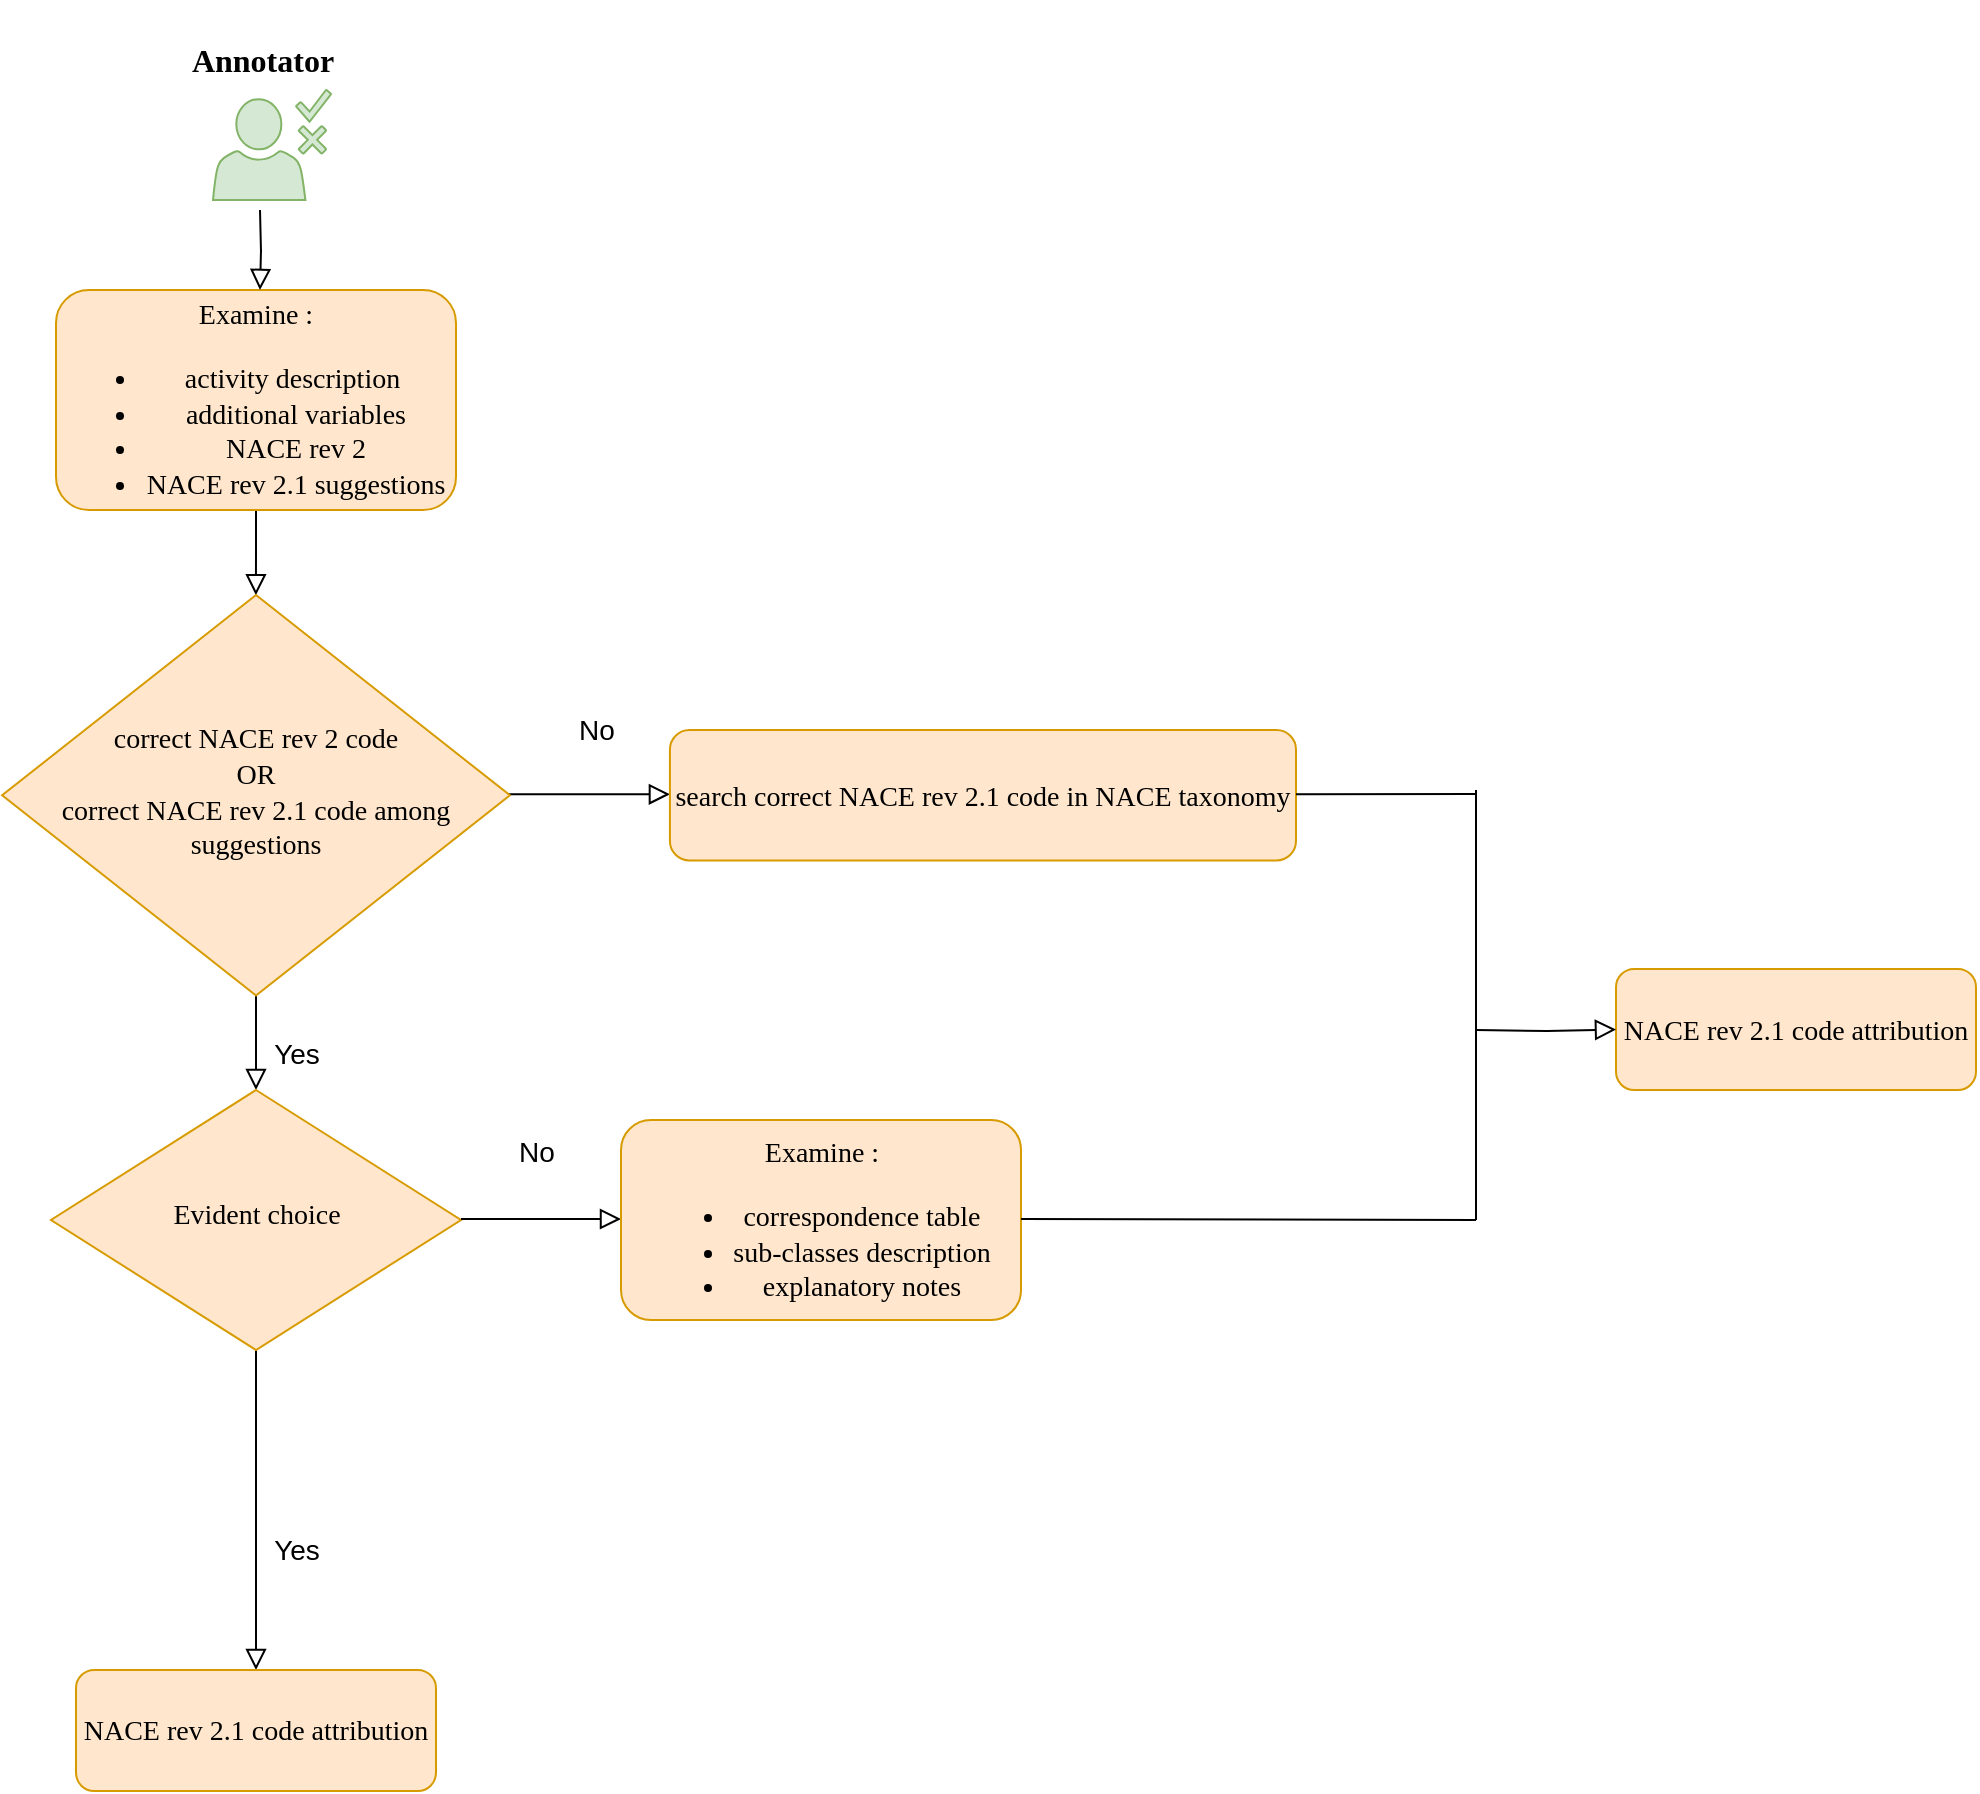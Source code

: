 <mxfile version="24.3.0" type="github">
  <diagram id="C5RBs43oDa-KdzZeNtuy" name="Page-1">
    <mxGraphModel dx="1426" dy="1954" grid="1" gridSize="10" guides="1" tooltips="1" connect="1" arrows="1" fold="1" page="1" pageScale="1" pageWidth="827" pageHeight="1169" math="0" shadow="0">
      <root>
        <mxCell id="WIyWlLk6GJQsqaUBKTNV-0" />
        <mxCell id="WIyWlLk6GJQsqaUBKTNV-1" parent="WIyWlLk6GJQsqaUBKTNV-0" />
        <mxCell id="WIyWlLk6GJQsqaUBKTNV-2" value="" style="rounded=0;html=1;jettySize=auto;orthogonalLoop=1;fontSize=11;endArrow=block;endFill=0;endSize=8;strokeWidth=1;shadow=0;labelBackgroundColor=none;edgeStyle=orthogonalEdgeStyle;" parent="WIyWlLk6GJQsqaUBKTNV-1" source="WIyWlLk6GJQsqaUBKTNV-3" target="WIyWlLk6GJQsqaUBKTNV-6" edge="1">
          <mxGeometry relative="1" as="geometry" />
        </mxCell>
        <mxCell id="WIyWlLk6GJQsqaUBKTNV-3" value="&lt;p style=&quot;font-size: 14px;&quot;&gt;&lt;font face=&quot;Work sans&quot; style=&quot;font-size: 14px;&quot;&gt;Examine :&lt;/font&gt;&lt;/p&gt;&lt;p style=&quot;font-size: 14px;&quot;&gt;&lt;/p&gt;&lt;ul style=&quot;font-size: 14px;&quot;&gt;&lt;li style=&quot;&quot;&gt;&lt;font face=&quot;Lpvtxa64hUqC9Te6o_X-&quot; style=&quot;font-size: 14px;&quot;&gt;activity description&amp;nbsp;&lt;/font&gt;&lt;/li&gt;&lt;li style=&quot;&quot;&gt;&lt;font face=&quot;Lpvtxa64hUqC9Te6o_X-&quot; style=&quot;font-size: 14px;&quot;&gt;additional variables&lt;/font&gt;&lt;/li&gt;&lt;li style=&quot;&quot;&gt;&lt;font face=&quot;Lpvtxa64hUqC9Te6o_X-&quot; style=&quot;font-size: 14px;&quot;&gt;NACE rev 2&lt;/font&gt;&lt;/li&gt;&lt;li style=&quot;&quot;&gt;&lt;font face=&quot;Lpvtxa64hUqC9Te6o_X-&quot; style=&quot;font-size: 14px;&quot;&gt;NACE rev 2.1 suggestions&lt;/font&gt;&lt;/li&gt;&lt;/ul&gt;&lt;p&gt;&lt;/p&gt;" style="rounded=1;whiteSpace=wrap;html=1;fontSize=12;glass=0;strokeWidth=1;shadow=0;fillColor=#ffe6cc;strokeColor=#d79b00;" parent="WIyWlLk6GJQsqaUBKTNV-1" vertex="1">
          <mxGeometry x="90" width="200" height="110" as="geometry" />
        </mxCell>
        <mxCell id="WIyWlLk6GJQsqaUBKTNV-4" value="&lt;font style=&quot;font-size: 14px;&quot;&gt;Yes&lt;/font&gt;" style="rounded=0;html=1;jettySize=auto;orthogonalLoop=1;fontSize=11;endArrow=block;endFill=0;endSize=8;strokeWidth=1;shadow=0;labelBackgroundColor=none;edgeStyle=orthogonalEdgeStyle;exitX=0.5;exitY=1;exitDx=0;exitDy=0;exitPerimeter=0;entryX=0.5;entryY=0;entryDx=0;entryDy=0;" parent="WIyWlLk6GJQsqaUBKTNV-1" source="WIyWlLk6GJQsqaUBKTNV-6" target="zTkiKsxzpAYJPQyl72WQ-3" edge="1">
          <mxGeometry x="0.252" y="20" relative="1" as="geometry">
            <mxPoint as="offset" />
            <mxPoint x="189.5" y="170" as="sourcePoint" />
            <mxPoint x="190" y="390" as="targetPoint" />
            <Array as="points" />
          </mxGeometry>
        </mxCell>
        <mxCell id="WIyWlLk6GJQsqaUBKTNV-5" value="&lt;font style=&quot;font-size: 14px;&quot;&gt;No&lt;/font&gt;" style="edgeStyle=orthogonalEdgeStyle;rounded=0;html=1;jettySize=auto;orthogonalLoop=1;fontSize=11;endArrow=block;endFill=0;endSize=8;strokeWidth=1;shadow=0;labelBackgroundColor=none;" parent="WIyWlLk6GJQsqaUBKTNV-1" source="WIyWlLk6GJQsqaUBKTNV-6" edge="1">
          <mxGeometry x="0.083" y="32" relative="1" as="geometry">
            <mxPoint as="offset" />
            <mxPoint x="320" y="252" as="sourcePoint" />
            <mxPoint x="396.96" y="252.13" as="targetPoint" />
            <Array as="points" />
          </mxGeometry>
        </mxCell>
        <mxCell id="WIyWlLk6GJQsqaUBKTNV-6" value="&lt;div style=&quot;font-size: 14px;&quot;&gt;&lt;span style=&quot;font-family: &amp;quot;Work sans&amp;quot;; background-color: initial;&quot;&gt;correct NACE rev 2 code&lt;/span&gt;&lt;/div&gt;&lt;div style=&quot;font-size: 14px;&quot;&gt;&lt;font face=&quot;Work sans&quot;&gt;OR&lt;br&gt;&lt;/font&gt;&lt;span style=&quot;font-family: &amp;quot;Work sans&amp;quot;; background-color: initial;&quot;&gt;correct NACE rev 2.1 code among suggestions&lt;/span&gt;&lt;br&gt;&lt;/div&gt;" style="rhombus;whiteSpace=wrap;html=1;shadow=0;fontFamily=Helvetica;fontSize=12;align=center;strokeWidth=1;spacing=6;spacingTop=-4;fillColor=#ffe6cc;strokeColor=#d79b00;" parent="WIyWlLk6GJQsqaUBKTNV-1" vertex="1">
          <mxGeometry x="63.05" y="152.54" width="253.91" height="200.2" as="geometry" />
        </mxCell>
        <mxCell id="zTkiKsxzpAYJPQyl72WQ-2" value="&lt;font style=&quot;font-size: 14px;&quot;&gt;Yes&lt;/font&gt;" style="rounded=0;html=1;jettySize=auto;orthogonalLoop=1;fontSize=11;endArrow=block;endFill=0;endSize=8;strokeWidth=1;shadow=0;labelBackgroundColor=none;edgeStyle=orthogonalEdgeStyle;exitX=0.5;exitY=1;exitDx=0;exitDy=0;exitPerimeter=0;entryX=0.5;entryY=0;entryDx=0;entryDy=0;" parent="WIyWlLk6GJQsqaUBKTNV-1" source="zTkiKsxzpAYJPQyl72WQ-3" target="zTkiKsxzpAYJPQyl72WQ-10" edge="1">
          <mxGeometry x="0.252" y="20" relative="1" as="geometry">
            <mxPoint as="offset" />
            <mxPoint x="189.5" y="370" as="sourcePoint" />
            <mxPoint x="190" y="570" as="targetPoint" />
            <Array as="points" />
          </mxGeometry>
        </mxCell>
        <mxCell id="zTkiKsxzpAYJPQyl72WQ-3" value="&lt;font size=&quot;1&quot; face=&quot;Work sans&quot;&gt;&lt;span style=&quot;font-size: 14px;&quot;&gt;Evident choice&lt;/span&gt;&lt;/font&gt;" style="rhombus;whiteSpace=wrap;html=1;shadow=0;fontFamily=Helvetica;fontSize=12;align=center;strokeWidth=1;spacing=6;spacingTop=-4;fillColor=#ffe6cc;strokeColor=#d79b00;" parent="WIyWlLk6GJQsqaUBKTNV-1" vertex="1">
          <mxGeometry x="87.5" y="400" width="205" height="130" as="geometry" />
        </mxCell>
        <mxCell id="zTkiKsxzpAYJPQyl72WQ-7" value="&lt;font style=&quot;font-size: 14px;&quot;&gt;No&lt;/font&gt;" style="edgeStyle=orthogonalEdgeStyle;rounded=0;html=1;jettySize=auto;orthogonalLoop=1;fontSize=11;endArrow=block;endFill=0;endSize=8;strokeWidth=1;shadow=0;labelBackgroundColor=none;" parent="WIyWlLk6GJQsqaUBKTNV-1" edge="1">
          <mxGeometry x="-0.062" y="35" relative="1" as="geometry">
            <mxPoint y="1" as="offset" />
            <mxPoint x="292.5" y="464.5" as="sourcePoint" />
            <mxPoint x="372.5" y="464.5" as="targetPoint" />
            <Array as="points">
              <mxPoint x="302.5" y="464" />
              <mxPoint x="302.5" y="464" />
            </Array>
          </mxGeometry>
        </mxCell>
        <mxCell id="zTkiKsxzpAYJPQyl72WQ-9" value="&lt;p style=&quot;font-size: 14px;&quot;&gt;&lt;font style=&quot;font-size: 14px;&quot; face=&quot;Work sans&quot;&gt;Examine :&lt;/font&gt;&lt;/p&gt;&lt;ul style=&quot;font-size: 14px;&quot;&gt;&lt;li style=&quot;&quot;&gt;&lt;font style=&quot;font-size: 14px;&quot; face=&quot;MjLJa9koIwfA0tVDng4r&quot;&gt;&lt;span style=&quot;font-family: Helvetica;&quot;&gt;&lt;font style=&quot;font-size: 14px;&quot; face=&quot;Work sans&quot;&gt;correspondence table&lt;/font&gt;&lt;/span&gt;&lt;/font&gt;&lt;/li&gt;&lt;li style=&quot;&quot;&gt;&lt;font style=&quot;font-size: 14px;&quot; face=&quot;MjLJa9koIwfA0tVDng4r&quot;&gt;sub-classes description&lt;/font&gt;&lt;/li&gt;&lt;li style=&quot;&quot;&gt;&lt;span style=&quot;background-color: initial;&quot;&gt;&lt;font style=&quot;font-size: 14px;&quot; face=&quot;MjLJa9koIwfA0tVDng4r&quot;&gt;explanatory notes&lt;/font&gt;&lt;/span&gt;&lt;/li&gt;&lt;/ul&gt;&lt;p&gt;&lt;/p&gt;" style="rounded=1;whiteSpace=wrap;html=1;fontSize=12;glass=0;strokeWidth=1;shadow=0;fillColor=#ffe6cc;strokeColor=#d79b00;" parent="WIyWlLk6GJQsqaUBKTNV-1" vertex="1">
          <mxGeometry x="372.5" y="415" width="200" height="100" as="geometry" />
        </mxCell>
        <mxCell id="zTkiKsxzpAYJPQyl72WQ-10" value="&lt;p style=&quot;font-size: 14px;&quot;&gt;&lt;font style=&quot;font-size: 14px;&quot; face=&quot;Work sans&quot;&gt;NACE rev 2.1&amp;nbsp;&lt;/font&gt;&lt;span style=&quot;background-color: initial; font-family: &amp;quot;Work sans&amp;quot;;&quot;&gt;code attribution&lt;/span&gt;&lt;/p&gt;&lt;p&gt;&lt;/p&gt;" style="rounded=1;whiteSpace=wrap;html=1;fontSize=12;glass=0;strokeWidth=1;shadow=0;fillColor=#ffe6cc;strokeColor=#d79b00;" parent="WIyWlLk6GJQsqaUBKTNV-1" vertex="1">
          <mxGeometry x="100" y="690" width="180" height="60.5" as="geometry" />
        </mxCell>
        <mxCell id="zTkiKsxzpAYJPQyl72WQ-11" value="" style="sketch=0;pointerEvents=1;shadow=0;dashed=0;html=1;strokeColor=#82b366;fillColor=#d5e8d4;labelPosition=center;verticalLabelPosition=bottom;verticalAlign=top;outlineConnect=0;align=center;shape=mxgraph.office.users.approver;" parent="WIyWlLk6GJQsqaUBKTNV-1" vertex="1">
          <mxGeometry x="168.51" y="-100" width="59" height="55" as="geometry" />
        </mxCell>
        <mxCell id="zTkiKsxzpAYJPQyl72WQ-12" value="&lt;h2&gt;&lt;font style=&quot;font-size: 16px;&quot; face=&quot;Work sans&quot;&gt;Annotator&lt;/font&gt;&lt;/h2&gt;" style="text;html=1;align=center;verticalAlign=middle;resizable=0;points=[];autosize=1;strokeColor=none;fillColor=none;" parent="WIyWlLk6GJQsqaUBKTNV-1" vertex="1">
          <mxGeometry x="147.51" y="-145" width="90" height="60" as="geometry" />
        </mxCell>
        <mxCell id="zTkiKsxzpAYJPQyl72WQ-13" value="" style="rounded=0;html=1;jettySize=auto;orthogonalLoop=1;fontSize=11;endArrow=block;endFill=0;endSize=8;strokeWidth=1;shadow=0;labelBackgroundColor=none;edgeStyle=orthogonalEdgeStyle;" parent="WIyWlLk6GJQsqaUBKTNV-1" edge="1">
          <mxGeometry relative="1" as="geometry">
            <mxPoint x="192" y="-40" as="sourcePoint" />
            <mxPoint x="192" as="targetPoint" />
          </mxGeometry>
        </mxCell>
        <mxCell id="zTkiKsxzpAYJPQyl72WQ-14" value="&lt;p style=&quot;font-size: 14px;&quot;&gt;&lt;font face=&quot;Work sans&quot;&gt;&lt;font style=&quot;font-size: 14px;&quot;&gt;search correct NACE rev 2.1&amp;nbsp;&lt;/font&gt;&lt;span style=&quot;background-color: initial;&quot;&gt;code&amp;nbsp;&lt;/span&gt;&lt;span style=&quot;background-color: initial;&quot;&gt;in NACE taxonomy&lt;/span&gt;&lt;/font&gt;&lt;/p&gt;&lt;p&gt;&lt;/p&gt;" style="rounded=1;whiteSpace=wrap;html=1;fontSize=12;glass=0;strokeWidth=1;shadow=0;fillColor=#ffe6cc;strokeColor=#d79b00;" parent="WIyWlLk6GJQsqaUBKTNV-1" vertex="1">
          <mxGeometry x="396.96" y="220.01" width="313.04" height="65.25" as="geometry" />
        </mxCell>
        <mxCell id="z4JPeLM6ONAQ2ik3Qc_F-0" value="&lt;p style=&quot;font-size: 14px;&quot;&gt;&lt;font style=&quot;font-size: 14px;&quot; face=&quot;Work sans&quot;&gt;NACE rev 2.1&amp;nbsp;&lt;/font&gt;&lt;span style=&quot;background-color: initial; font-family: &amp;quot;Work sans&amp;quot;;&quot;&gt;code attribution&lt;/span&gt;&lt;/p&gt;&lt;p&gt;&lt;/p&gt;" style="rounded=1;whiteSpace=wrap;html=1;fontSize=12;glass=0;strokeWidth=1;shadow=0;fillColor=#ffe6cc;strokeColor=#d79b00;" vertex="1" parent="WIyWlLk6GJQsqaUBKTNV-1">
          <mxGeometry x="870" y="339.5" width="180" height="60.5" as="geometry" />
        </mxCell>
        <mxCell id="z4JPeLM6ONAQ2ik3Qc_F-2" value="" style="rounded=0;html=1;jettySize=auto;orthogonalLoop=1;fontSize=11;endArrow=block;endFill=0;endSize=8;strokeWidth=1;shadow=0;labelBackgroundColor=none;edgeStyle=orthogonalEdgeStyle;entryX=0;entryY=0.5;entryDx=0;entryDy=0;" edge="1" parent="WIyWlLk6GJQsqaUBKTNV-1" target="z4JPeLM6ONAQ2ik3Qc_F-0">
          <mxGeometry relative="1" as="geometry">
            <mxPoint x="800" y="370" as="sourcePoint" />
            <mxPoint x="770" y="400" as="targetPoint" />
          </mxGeometry>
        </mxCell>
        <mxCell id="z4JPeLM6ONAQ2ik3Qc_F-3" value="" style="endArrow=none;html=1;rounded=0;" edge="1" parent="WIyWlLk6GJQsqaUBKTNV-1">
          <mxGeometry width="50" height="50" relative="1" as="geometry">
            <mxPoint x="572.5" y="464.5" as="sourcePoint" />
            <mxPoint x="800" y="465" as="targetPoint" />
          </mxGeometry>
        </mxCell>
        <mxCell id="z4JPeLM6ONAQ2ik3Qc_F-4" value="" style="endArrow=none;html=1;rounded=0;" edge="1" parent="WIyWlLk6GJQsqaUBKTNV-1">
          <mxGeometry width="50" height="50" relative="1" as="geometry">
            <mxPoint x="710" y="252.14" as="sourcePoint" />
            <mxPoint x="800" y="252" as="targetPoint" />
          </mxGeometry>
        </mxCell>
        <mxCell id="z4JPeLM6ONAQ2ik3Qc_F-6" value="" style="endArrow=none;html=1;rounded=0;" edge="1" parent="WIyWlLk6GJQsqaUBKTNV-1">
          <mxGeometry width="50" height="50" relative="1" as="geometry">
            <mxPoint x="800" y="465" as="sourcePoint" />
            <mxPoint x="800" y="370" as="targetPoint" />
          </mxGeometry>
        </mxCell>
        <mxCell id="z4JPeLM6ONAQ2ik3Qc_F-7" value="" style="endArrow=none;html=1;rounded=0;" edge="1" parent="WIyWlLk6GJQsqaUBKTNV-1">
          <mxGeometry width="50" height="50" relative="1" as="geometry">
            <mxPoint x="800" y="370" as="sourcePoint" />
            <mxPoint x="800" y="250" as="targetPoint" />
          </mxGeometry>
        </mxCell>
      </root>
    </mxGraphModel>
  </diagram>
</mxfile>
